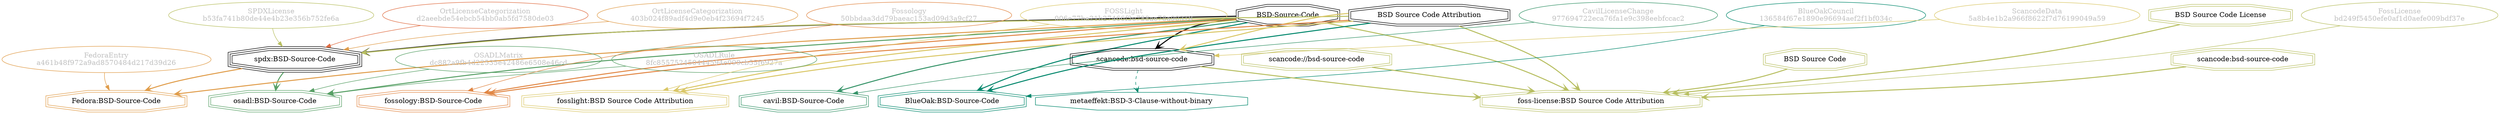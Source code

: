 strict digraph {
    node [shape=box];
    graph [splines=curved];
    595 [label="SPDXLicense\nb53fa741b80de44e4b23e356b752fe6a"
        ,fontcolor=gray
        ,color="#b8bf62"
        ,fillcolor="beige;1"
        ,shape=ellipse];
    596 [label="spdx:BSD-Source-Code"
        ,shape=tripleoctagon];
    597 [label="BSD-Source-Code"
        ,shape=doubleoctagon];
    598 [label="BSD Source Code Attribution"
        ,shape=doubleoctagon];
    6006 [label="FedoraEntry\na461b48f972a9ad8570484d217d39d26"
         ,fontcolor=gray
         ,color="#e09d4b"
         ,fillcolor="beige;1"
         ,shape=ellipse];
    6007 [label="Fedora:BSD-Source-Code"
         ,color="#e09d4b"
         ,shape=doubleoctagon];
    8792 [label="BlueOakCouncil\n136584f67e1890e96694aef2f1bf034c"
         ,fontcolor=gray
         ,color="#00876c"
         ,fillcolor="beige;1"
         ,shape=ellipse];
    8793 [label="BlueOak:BSD-Source-Code"
         ,color="#00876c"
         ,shape=doubleoctagon];
    9496 [label="OSADLRule\n8fc855752450444594e099cb55f6927a"
         ,fontcolor=gray
         ,color="#58a066"
         ,fillcolor="beige;1"
         ,shape=ellipse];
    9497 [label="osadl:BSD-Source-Code"
         ,color="#58a066"
         ,shape=doubleoctagon];
    9820 [label="OSADLMatrix\ndc882a9fb4d22535e42486e6508e46cd"
         ,fontcolor=gray
         ,color="#58a066"
         ,fillcolor="beige;1"
         ,shape=ellipse];
    12965 [label="ScancodeData\n5a8b4e1b2a966f8622f7d76199049a59"
          ,fontcolor=gray
          ,color="#dac767"
          ,fillcolor="beige;1"
          ,shape=ellipse];
    12966 [label="scancode:bsd-source-code"
          ,shape=doubleoctagon];
    27724 [label="Fossology\n50bbdaa3dd79baeac153ad09d3a9cf27"
          ,fontcolor=gray
          ,color="#e18745"
          ,fillcolor="beige;1"
          ,shape=ellipse];
    27725 [label="fossology:BSD-Source-Code"
          ,color="#e18745"
          ,shape=doubleoctagon];
    28537 [label="OrtLicenseCategorization\nd2aeebde54ebcb54bb0ab5fd7580de03"
          ,fontcolor=gray
          ,color="#e06f45"
          ,fillcolor="beige;1"
          ,shape=ellipse];
    35386 [label="OrtLicenseCategorization\n403b024f89adf4d9e0eb4f23694f7245"
          ,fontcolor=gray
          ,color="#e09d4b"
          ,fillcolor="beige;1"
          ,shape=ellipse];
    36511 [label="CavilLicenseChange\n977694722eca76fa1e9c398eebfccac2"
          ,fontcolor=gray
          ,color="#379469"
          ,fillcolor="beige;1"
          ,shape=ellipse];
    36512 [label="cavil:BSD-Source-Code"
          ,color="#379469"
          ,shape=doubleoctagon];
    39292 [label="metaeffekt:BSD-3-Clause-without-binary"
          ,color="#00876c"
          ,shape=octagon];
    50377 [label="FossLicense\nbd249f5450efe0af1d0aefe009bdf37e"
          ,fontcolor=gray
          ,color="#b8bf62"
          ,fillcolor="beige;1"
          ,shape=ellipse];
    50378 [label="foss-license:BSD Source Code Attribution"
          ,color="#b8bf62"
          ,shape=doubleoctagon];
    50379 [label="BSD Source Code License"
          ,color="#b8bf62"
          ,shape=doubleoctagon];
    50380 [label="scancode://bsd-source-code"
          ,color="#b8bf62"
          ,shape=doubleoctagon];
    50381 [label="BSD Source Code"
          ,color="#b8bf62"
          ,shape=doubleoctagon];
    50382 [label="scancode:bsd-source-code"
          ,color="#b8bf62"
          ,shape=doubleoctagon];
    51095 [label="FOSSLight\n006e77ba21b27466f3e788ae78a90318"
          ,fontcolor=gray
          ,color="#dac767"
          ,fillcolor="beige;1"
          ,shape=ellipse];
    51096 [label="fosslight:BSD Source Code Attribution"
          ,color="#dac767"
          ,shape=doubleoctagon];
    595 -> 596 [weight=0.5
               ,color="#b8bf62"];
    596 -> 6007 [style=bold
                ,arrowhead=vee
                ,weight=0.7
                ,color="#e09d4b"];
    596 -> 9497 [style=bold
                ,arrowhead=vee
                ,weight=0.7
                ,color="#58a066"];
    597 -> 596 [style=bold
               ,arrowhead=vee
               ,weight=0.7];
    597 -> 6007 [style=bold
                ,arrowhead=vee
                ,weight=0.7
                ,color="#e09d4b"];
    597 -> 8793 [style=bold
                ,arrowhead=vee
                ,weight=0.7
                ,color="#00876c"];
    597 -> 9497 [style=bold
                ,arrowhead=vee
                ,weight=0.7
                ,color="#58a066"];
    597 -> 12966 [style=bold
                 ,arrowhead=vee
                 ,weight=0.7];
    597 -> 27725 [style=bold
                 ,arrowhead=vee
                 ,weight=0.7
                 ,color="#e18745"];
    597 -> 36512 [style=bold
                 ,arrowhead=vee
                 ,weight=0.7
                 ,color="#379469"];
    597 -> 36512 [style=bold
                 ,arrowhead=vee
                 ,weight=0.7
                 ,color="#379469"];
    597 -> 50378 [style=bold
                 ,arrowhead=vee
                 ,weight=0.7
                 ,color="#b8bf62"];
    597 -> 51096 [style=bold
                 ,arrowhead=vee
                 ,weight=0.7
                 ,color="#dac767"];
    598 -> 596 [style=bold
               ,arrowhead=vee
               ,weight=0.7
               ,color="#b8bf62"];
    598 -> 8793 [style=bold
                ,arrowhead=vee
                ,weight=0.7
                ,color="#00876c"];
    598 -> 12966 [style=bold
                 ,arrowhead=vee
                 ,weight=0.7
                 ,color="#dac767"];
    598 -> 27725 [style=bold
                 ,arrowhead=vee
                 ,weight=0.7
                 ,color="#e18745"];
    598 -> 50378 [style=bold
                 ,arrowhead=vee
                 ,weight=0.7
                 ,color="#b8bf62"];
    598 -> 51096 [style=bold
                 ,arrowhead=vee
                 ,weight=0.7
                 ,color="#dac767"];
    6006 -> 6007 [weight=0.5
                 ,color="#e09d4b"];
    8792 -> 8793 [weight=0.5
                 ,color="#00876c"];
    9496 -> 9497 [weight=0.5
                 ,color="#58a066"];
    9820 -> 9497 [weight=0.5
                 ,color="#58a066"];
    12965 -> 12966 [weight=0.5
                   ,color="#dac767"];
    12966 -> 39292 [style=dashed
                   ,arrowhead=vee
                   ,weight=0.5
                   ,color="#00876c"];
    12966 -> 50378 [style=bold
                   ,arrowhead=vee
                   ,weight=0.7
                   ,color="#b8bf62"];
    27724 -> 27725 [weight=0.5
                   ,color="#e18745"];
    28537 -> 596 [weight=0.5
                 ,color="#e06f45"];
    35386 -> 596 [weight=0.5
                 ,color="#e09d4b"];
    36511 -> 36512 [weight=0.5
                   ,color="#379469"];
    50377 -> 50378 [weight=0.5
                   ,color="#b8bf62"];
    50379 -> 50378 [style=bold
                   ,arrowhead=vee
                   ,weight=0.7
                   ,color="#b8bf62"];
    50380 -> 50378 [style=bold
                   ,arrowhead=vee
                   ,weight=0.7
                   ,color="#b8bf62"];
    50381 -> 50378 [style=bold
                   ,arrowhead=vee
                   ,weight=0.7
                   ,color="#b8bf62"];
    50382 -> 50378 [style=bold
                   ,arrowhead=vee
                   ,weight=0.7
                   ,color="#b8bf62"];
    51095 -> 51096 [weight=0.5
                   ,color="#dac767"];
}
